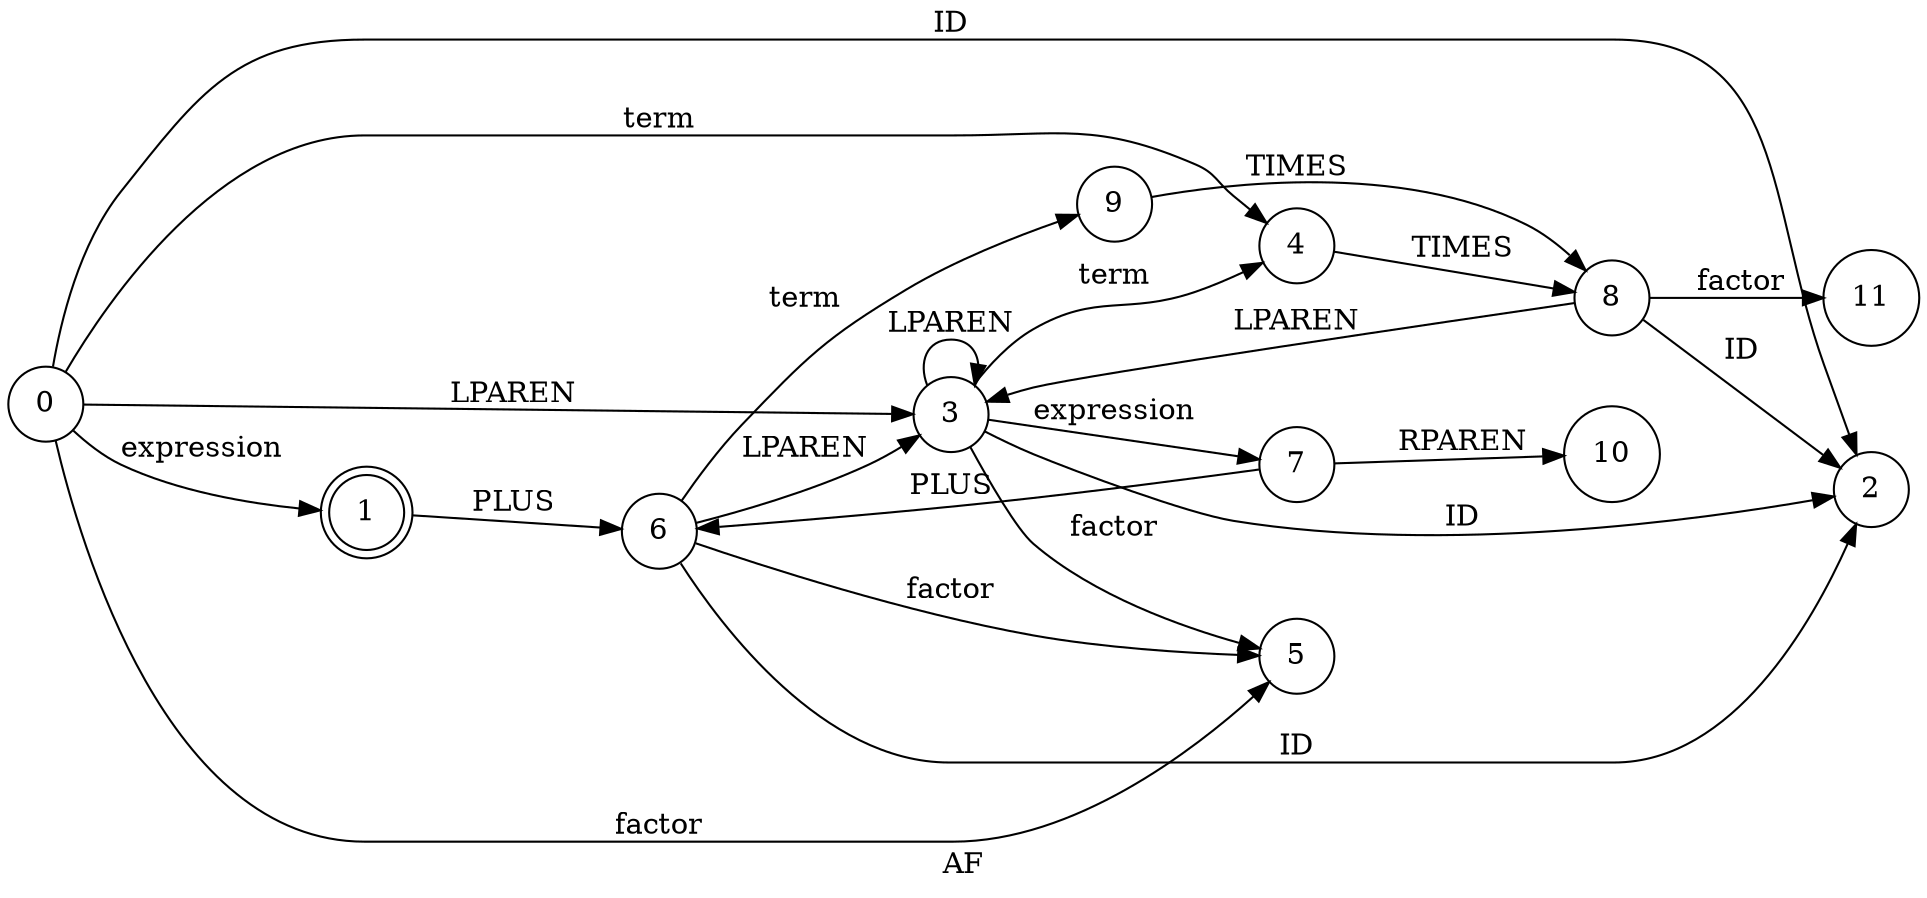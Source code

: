 // LR0
digraph {
	rankdir=LR
	label=AF
	0 [label=0 shape=circle]
	1 [label=1 shape=doublecircle]
	6 [label=6 shape=circle]
	2 [label=2 shape=circle]
	6 -> 2 [label=ID]
	3 [label=3 shape=circle]
	7 [label=7 shape=circle]
	10 [label=10 shape=circle]
	7 -> 10 [label=RPAREN]
	7 -> 6 [label=PLUS]
	3 -> 7 [label=expression]
	3 -> 2 [label=ID]
	3 -> 3 [label=LPAREN]
	4 [label=4 shape=circle]
	8 [label=8 shape=circle]
	8 -> 2 [label=ID]
	8 -> 3 [label=LPAREN]
	11 [label=11 shape=circle]
	8 -> 11 [label=factor]
	4 -> 8 [label=TIMES]
	3 -> 4 [label=term]
	5 [label=5 shape=circle]
	3 -> 5 [label=factor]
	6 -> 3 [label=LPAREN]
	9 [label=9 shape=circle]
	9 -> 8 [label=TIMES]
	6 -> 9 [label=term]
	6 -> 5 [label=factor]
	1 -> 6 [label=PLUS]
	0 -> 1 [label=expression]
	0 -> 2 [label=ID]
	0 -> 3 [label=LPAREN]
	0 -> 4 [label=term]
	0 -> 5 [label=factor]
}

